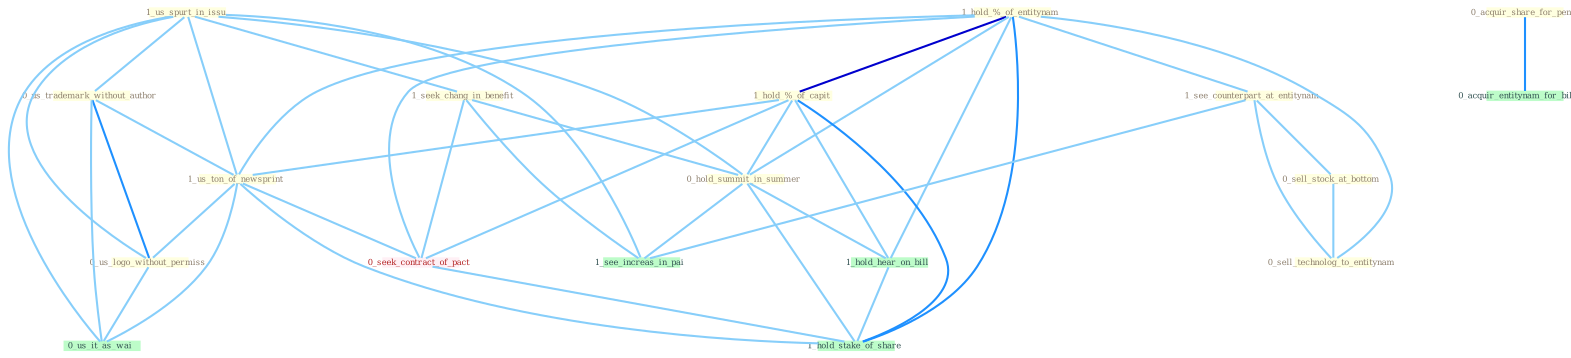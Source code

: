 Graph G{ 
    node
    [shape=polygon,style=filled,width=.5,height=.06,color="#BDFCC9",fixedsize=true,fontsize=4,
    fontcolor="#2f4f4f"];
    {node
    [color="#ffffe0", fontcolor="#8b7d6b"] "1_us_spurt_in_issu " "1_hold_%_of_entitynam " "0_us_trademark_without_author " "1_hold_%_of_capit " "1_see_counterpart_at_entitynam " "0_acquir_share_for_penc " "1_us_ton_of_newsprint " "0_us_logo_without_permiss " "0_sell_stock_at_bottom " "1_seek_chang_in_benefit " "0_sell_technolog_to_entitynam " "0_hold_summit_in_summer "}
{node [color="#fff0f5", fontcolor="#b22222"] "0_seek_contract_of_pact "}
edge [color="#B0E2FF"];

	"1_us_spurt_in_issu " -- "0_us_trademark_without_author " [w="1", color="#87cefa" ];
	"1_us_spurt_in_issu " -- "1_us_ton_of_newsprint " [w="1", color="#87cefa" ];
	"1_us_spurt_in_issu " -- "0_us_logo_without_permiss " [w="1", color="#87cefa" ];
	"1_us_spurt_in_issu " -- "1_seek_chang_in_benefit " [w="1", color="#87cefa" ];
	"1_us_spurt_in_issu " -- "0_hold_summit_in_summer " [w="1", color="#87cefa" ];
	"1_us_spurt_in_issu " -- "0_us_it_as_wai " [w="1", color="#87cefa" ];
	"1_us_spurt_in_issu " -- "1_see_increas_in_pai " [w="1", color="#87cefa" ];
	"1_hold_%_of_entitynam " -- "1_hold_%_of_capit " [w="3", color="#0000cd" , len=0.6];
	"1_hold_%_of_entitynam " -- "1_see_counterpart_at_entitynam " [w="1", color="#87cefa" ];
	"1_hold_%_of_entitynam " -- "1_us_ton_of_newsprint " [w="1", color="#87cefa" ];
	"1_hold_%_of_entitynam " -- "0_sell_technolog_to_entitynam " [w="1", color="#87cefa" ];
	"1_hold_%_of_entitynam " -- "0_hold_summit_in_summer " [w="1", color="#87cefa" ];
	"1_hold_%_of_entitynam " -- "0_seek_contract_of_pact " [w="1", color="#87cefa" ];
	"1_hold_%_of_entitynam " -- "1_hold_hear_on_bill " [w="1", color="#87cefa" ];
	"1_hold_%_of_entitynam " -- "1_hold_stake_of_share " [w="2", color="#1e90ff" , len=0.8];
	"0_us_trademark_without_author " -- "1_us_ton_of_newsprint " [w="1", color="#87cefa" ];
	"0_us_trademark_without_author " -- "0_us_logo_without_permiss " [w="2", color="#1e90ff" , len=0.8];
	"0_us_trademark_without_author " -- "0_us_it_as_wai " [w="1", color="#87cefa" ];
	"1_hold_%_of_capit " -- "1_us_ton_of_newsprint " [w="1", color="#87cefa" ];
	"1_hold_%_of_capit " -- "0_hold_summit_in_summer " [w="1", color="#87cefa" ];
	"1_hold_%_of_capit " -- "0_seek_contract_of_pact " [w="1", color="#87cefa" ];
	"1_hold_%_of_capit " -- "1_hold_hear_on_bill " [w="1", color="#87cefa" ];
	"1_hold_%_of_capit " -- "1_hold_stake_of_share " [w="2", color="#1e90ff" , len=0.8];
	"1_see_counterpart_at_entitynam " -- "0_sell_stock_at_bottom " [w="1", color="#87cefa" ];
	"1_see_counterpart_at_entitynam " -- "0_sell_technolog_to_entitynam " [w="1", color="#87cefa" ];
	"1_see_counterpart_at_entitynam " -- "1_see_increas_in_pai " [w="1", color="#87cefa" ];
	"0_acquir_share_for_penc " -- "0_acquir_entitynam_for_billion " [w="2", color="#1e90ff" , len=0.8];
	"1_us_ton_of_newsprint " -- "0_us_logo_without_permiss " [w="1", color="#87cefa" ];
	"1_us_ton_of_newsprint " -- "0_seek_contract_of_pact " [w="1", color="#87cefa" ];
	"1_us_ton_of_newsprint " -- "0_us_it_as_wai " [w="1", color="#87cefa" ];
	"1_us_ton_of_newsprint " -- "1_hold_stake_of_share " [w="1", color="#87cefa" ];
	"0_us_logo_without_permiss " -- "0_us_it_as_wai " [w="1", color="#87cefa" ];
	"0_sell_stock_at_bottom " -- "0_sell_technolog_to_entitynam " [w="1", color="#87cefa" ];
	"1_seek_chang_in_benefit " -- "0_hold_summit_in_summer " [w="1", color="#87cefa" ];
	"1_seek_chang_in_benefit " -- "0_seek_contract_of_pact " [w="1", color="#87cefa" ];
	"1_seek_chang_in_benefit " -- "1_see_increas_in_pai " [w="1", color="#87cefa" ];
	"0_hold_summit_in_summer " -- "1_see_increas_in_pai " [w="1", color="#87cefa" ];
	"0_hold_summit_in_summer " -- "1_hold_hear_on_bill " [w="1", color="#87cefa" ];
	"0_hold_summit_in_summer " -- "1_hold_stake_of_share " [w="1", color="#87cefa" ];
	"0_seek_contract_of_pact " -- "1_hold_stake_of_share " [w="1", color="#87cefa" ];
	"1_hold_hear_on_bill " -- "1_hold_stake_of_share " [w="1", color="#87cefa" ];
}